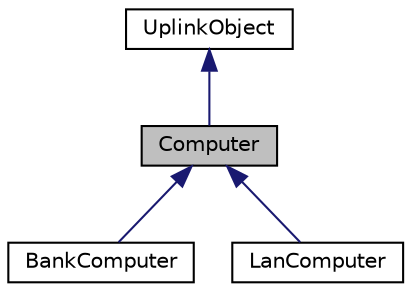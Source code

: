 digraph "Computer"
{
 // LATEX_PDF_SIZE
  edge [fontname="Helvetica",fontsize="10",labelfontname="Helvetica",labelfontsize="10"];
  node [fontname="Helvetica",fontsize="10",shape=record];
  Node1 [label="Computer",height=0.2,width=0.4,color="black", fillcolor="grey75", style="filled", fontcolor="black",tooltip="Computer class object."];
  Node2 -> Node1 [dir="back",color="midnightblue",fontsize="10",style="solid",fontname="Helvetica"];
  Node2 [label="UplinkObject",height=0.2,width=0.4,color="black", fillcolor="white", style="filled",URL="$classUplinkObject.html",tooltip="UplinkObject base class."];
  Node1 -> Node3 [dir="back",color="midnightblue",fontsize="10",style="solid",fontname="Helvetica"];
  Node3 [label="BankComputer",height=0.2,width=0.4,color="black", fillcolor="white", style="filled",URL="$classBankComputer.html",tooltip=" "];
  Node1 -> Node4 [dir="back",color="midnightblue",fontsize="10",style="solid",fontname="Helvetica"];
  Node4 [label="LanComputer",height=0.2,width=0.4,color="black", fillcolor="white", style="filled",URL="$classLanComputer.html",tooltip=" "];
}
